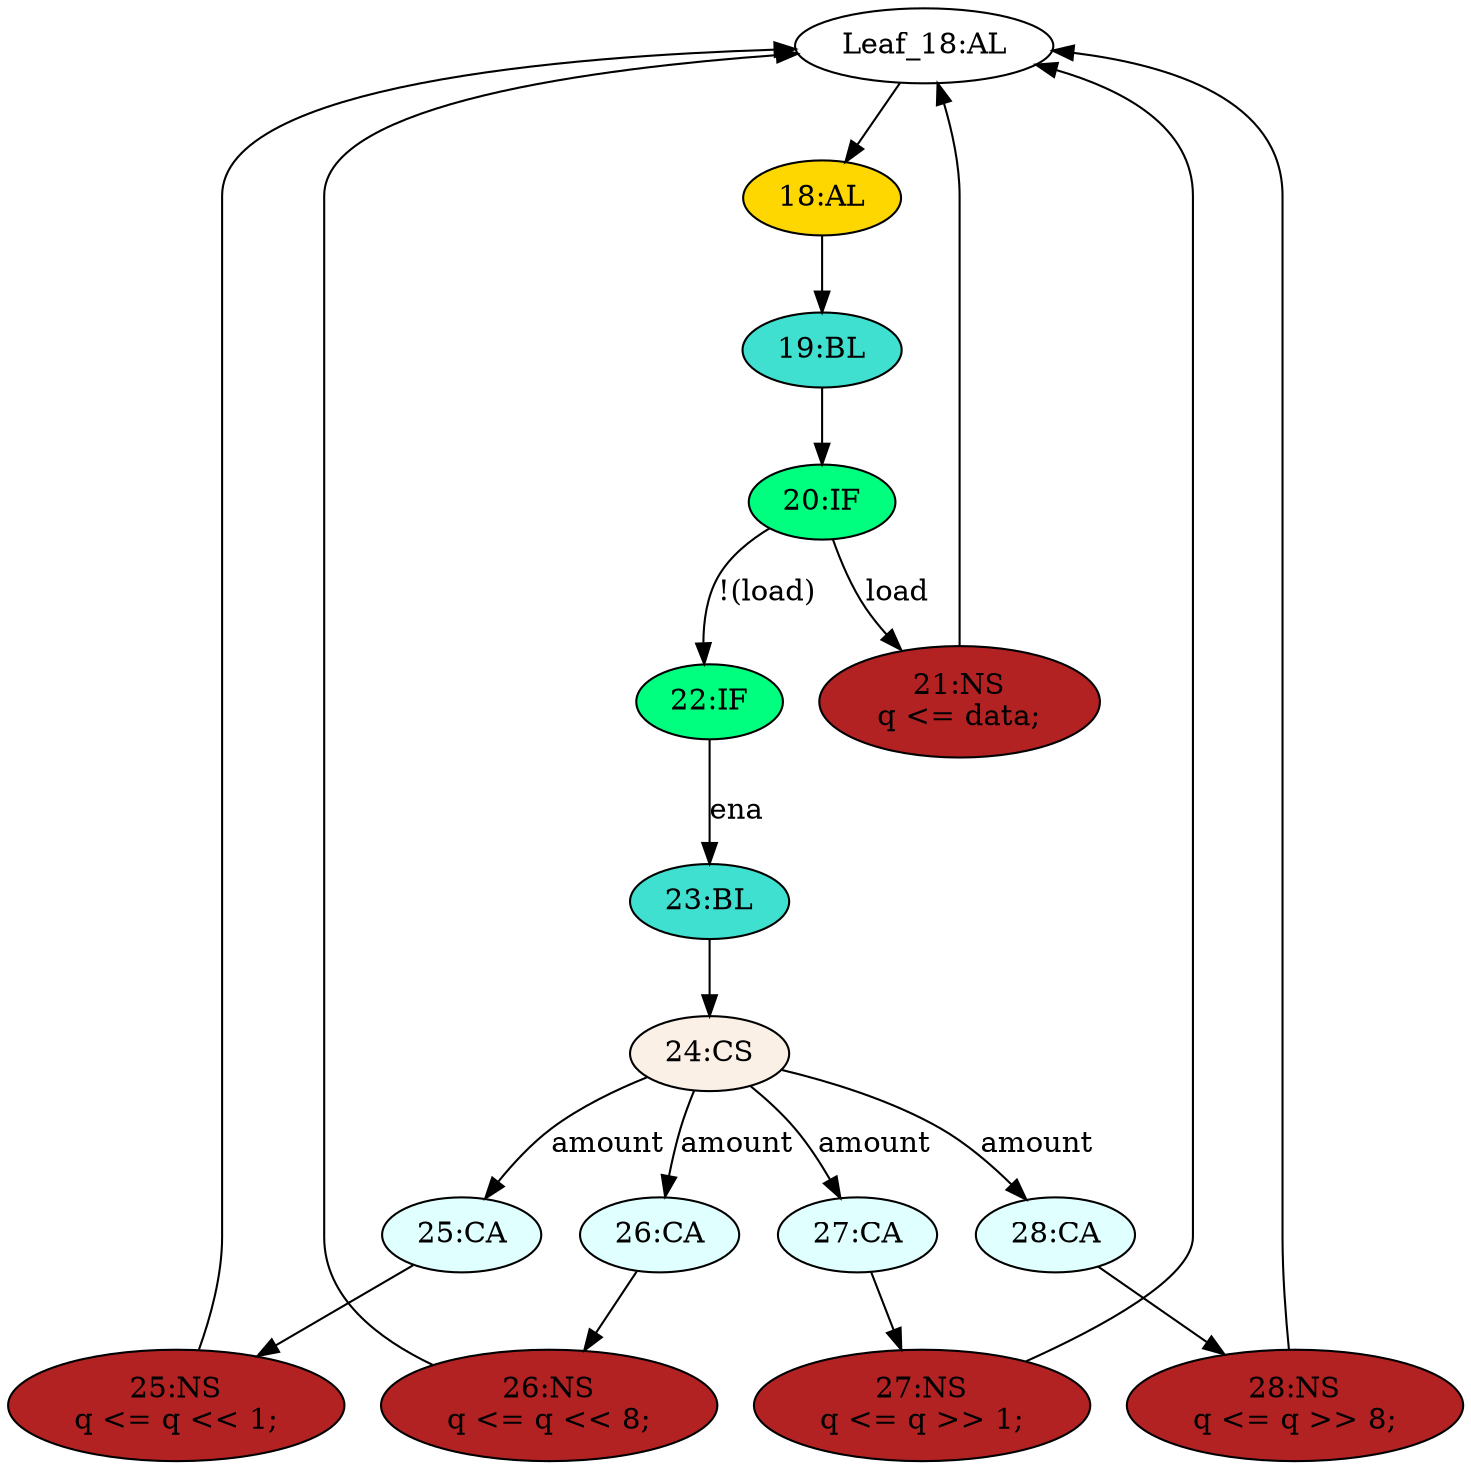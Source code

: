 strict digraph "compose( ,  )" {
	node [label="\N"];
	"Leaf_18:AL"	[def_var="['q']",
		label="Leaf_18:AL"];
	"18:AL"	[ast="<pyverilog.vparser.ast.Always object at 0x7f11549f71d0>",
		clk_sens=True,
		fillcolor=gold,
		label="18:AL",
		sens="['clk']",
		statements="[]",
		style=filled,
		typ=Always,
		use_var="['load', 'ena', 'amount', 'data', 'q']"];
	"Leaf_18:AL" -> "18:AL";
	"24:CS"	[ast="<pyverilog.vparser.ast.CaseStatement object at 0x7f1155041610>",
		fillcolor=linen,
		label="24:CS",
		statements="[]",
		style=filled,
		typ=CaseStatement];
	"27:CA"	[ast="<pyverilog.vparser.ast.Case object at 0x7f11549e6350>",
		fillcolor=lightcyan,
		label="27:CA",
		statements="[]",
		style=filled,
		typ=Case];
	"24:CS" -> "27:CA"	[cond="['amount']",
		label=amount,
		lineno=24];
	"26:CA"	[ast="<pyverilog.vparser.ast.Case object at 0x7f11549e6650>",
		fillcolor=lightcyan,
		label="26:CA",
		statements="[]",
		style=filled,
		typ=Case];
	"24:CS" -> "26:CA"	[cond="['amount']",
		label=amount,
		lineno=24];
	"25:CA"	[ast="<pyverilog.vparser.ast.Case object at 0x7f11549f1390>",
		fillcolor=lightcyan,
		label="25:CA",
		statements="[]",
		style=filled,
		typ=Case];
	"24:CS" -> "25:CA"	[cond="['amount']",
		label=amount,
		lineno=24];
	"28:CA"	[ast="<pyverilog.vparser.ast.Case object at 0x7f1154ca0fd0>",
		fillcolor=lightcyan,
		label="28:CA",
		statements="[]",
		style=filled,
		typ=Case];
	"24:CS" -> "28:CA"	[cond="['amount']",
		label=amount,
		lineno=24];
	"26:NS"	[ast="<pyverilog.vparser.ast.NonblockingSubstitution object at 0x7f11549e6150>",
		fillcolor=firebrick,
		label="26:NS
q <= q << 8;",
		statements="[<pyverilog.vparser.ast.NonblockingSubstitution object at 0x7f11549e6150>]",
		style=filled,
		typ=NonblockingSubstitution];
	"26:NS" -> "Leaf_18:AL"	[cond="[]",
		lineno=None];
	"19:BL"	[ast="<pyverilog.vparser.ast.Block object at 0x7f11549e3d10>",
		fillcolor=turquoise,
		label="19:BL",
		statements="[]",
		style=filled,
		typ=Block];
	"18:AL" -> "19:BL"	[cond="[]",
		lineno=None];
	"27:NS"	[ast="<pyverilog.vparser.ast.NonblockingSubstitution object at 0x7f1158b45d10>",
		fillcolor=firebrick,
		label="27:NS
q <= q >> 1;",
		statements="[<pyverilog.vparser.ast.NonblockingSubstitution object at 0x7f1158b45d10>]",
		style=filled,
		typ=NonblockingSubstitution];
	"27:CA" -> "27:NS"	[cond="[]",
		lineno=None];
	"20:IF"	[ast="<pyverilog.vparser.ast.IfStatement object at 0x7f11549e3e10>",
		fillcolor=springgreen,
		label="20:IF",
		statements="[]",
		style=filled,
		typ=IfStatement];
	"19:BL" -> "20:IF"	[cond="[]",
		lineno=None];
	"22:IF"	[ast="<pyverilog.vparser.ast.IfStatement object at 0x7f115498e550>",
		fillcolor=springgreen,
		label="22:IF",
		statements="[]",
		style=filled,
		typ=IfStatement];
	"20:IF" -> "22:IF"	[cond="['load']",
		label="!(load)",
		lineno=20];
	"21:NS"	[ast="<pyverilog.vparser.ast.NonblockingSubstitution object at 0x7f11549e3610>",
		fillcolor=firebrick,
		label="21:NS
q <= data;",
		statements="[<pyverilog.vparser.ast.NonblockingSubstitution object at 0x7f11549e3610>]",
		style=filled,
		typ=NonblockingSubstitution];
	"20:IF" -> "21:NS"	[cond="['load']",
		label=load,
		lineno=20];
	"25:NS"	[ast="<pyverilog.vparser.ast.NonblockingSubstitution object at 0x7f11549fd4d0>",
		fillcolor=firebrick,
		label="25:NS
q <= q << 1;",
		statements="[<pyverilog.vparser.ast.NonblockingSubstitution object at 0x7f11549fd4d0>]",
		style=filled,
		typ=NonblockingSubstitution];
	"25:NS" -> "Leaf_18:AL"	[cond="[]",
		lineno=None];
	"23:BL"	[ast="<pyverilog.vparser.ast.Block object at 0x7f115498e290>",
		fillcolor=turquoise,
		label="23:BL",
		statements="[]",
		style=filled,
		typ=Block];
	"23:BL" -> "24:CS"	[cond="[]",
		lineno=None];
	"28:NS"	[ast="<pyverilog.vparser.ast.NonblockingSubstitution object at 0x7f1154ca0650>",
		fillcolor=firebrick,
		label="28:NS
q <= q >> 8;",
		statements="[<pyverilog.vparser.ast.NonblockingSubstitution object at 0x7f1154ca0650>]",
		style=filled,
		typ=NonblockingSubstitution];
	"28:NS" -> "Leaf_18:AL"	[cond="[]",
		lineno=None];
	"27:NS" -> "Leaf_18:AL"	[cond="[]",
		lineno=None];
	"22:IF" -> "23:BL"	[cond="['ena']",
		label=ena,
		lineno=22];
	"26:CA" -> "26:NS"	[cond="[]",
		lineno=None];
	"25:CA" -> "25:NS"	[cond="[]",
		lineno=None];
	"28:CA" -> "28:NS"	[cond="[]",
		lineno=None];
	"21:NS" -> "Leaf_18:AL"	[cond="[]",
		lineno=None];
}
